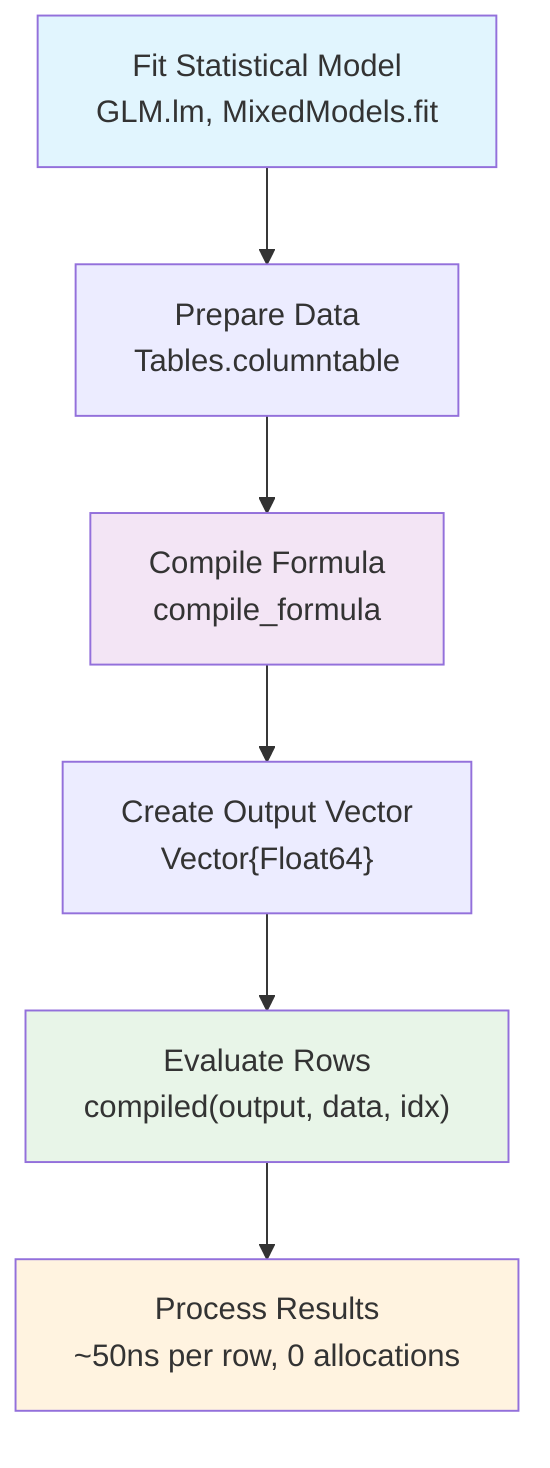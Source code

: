 flowchart TD
    A["Fit Statistical Model<br>GLM.lm, MixedModels.fit"] --> B["Prepare Data<br>Tables.columntable"]
    B --> C["Compile Formula<br>compile_formula"] 
    C --> D["Create Output Vector<br>Vector{Float64}"]
    D --> E["Evaluate Rows<br>compiled(output, data, idx)"]
    E --> F["Process Results<br>~50ns per row, 0 allocations"]
    
    style A fill:#e1f5fe
    style C fill:#f3e5f5
    style E fill:#e8f5e8
    style F fill:#fff3e0
